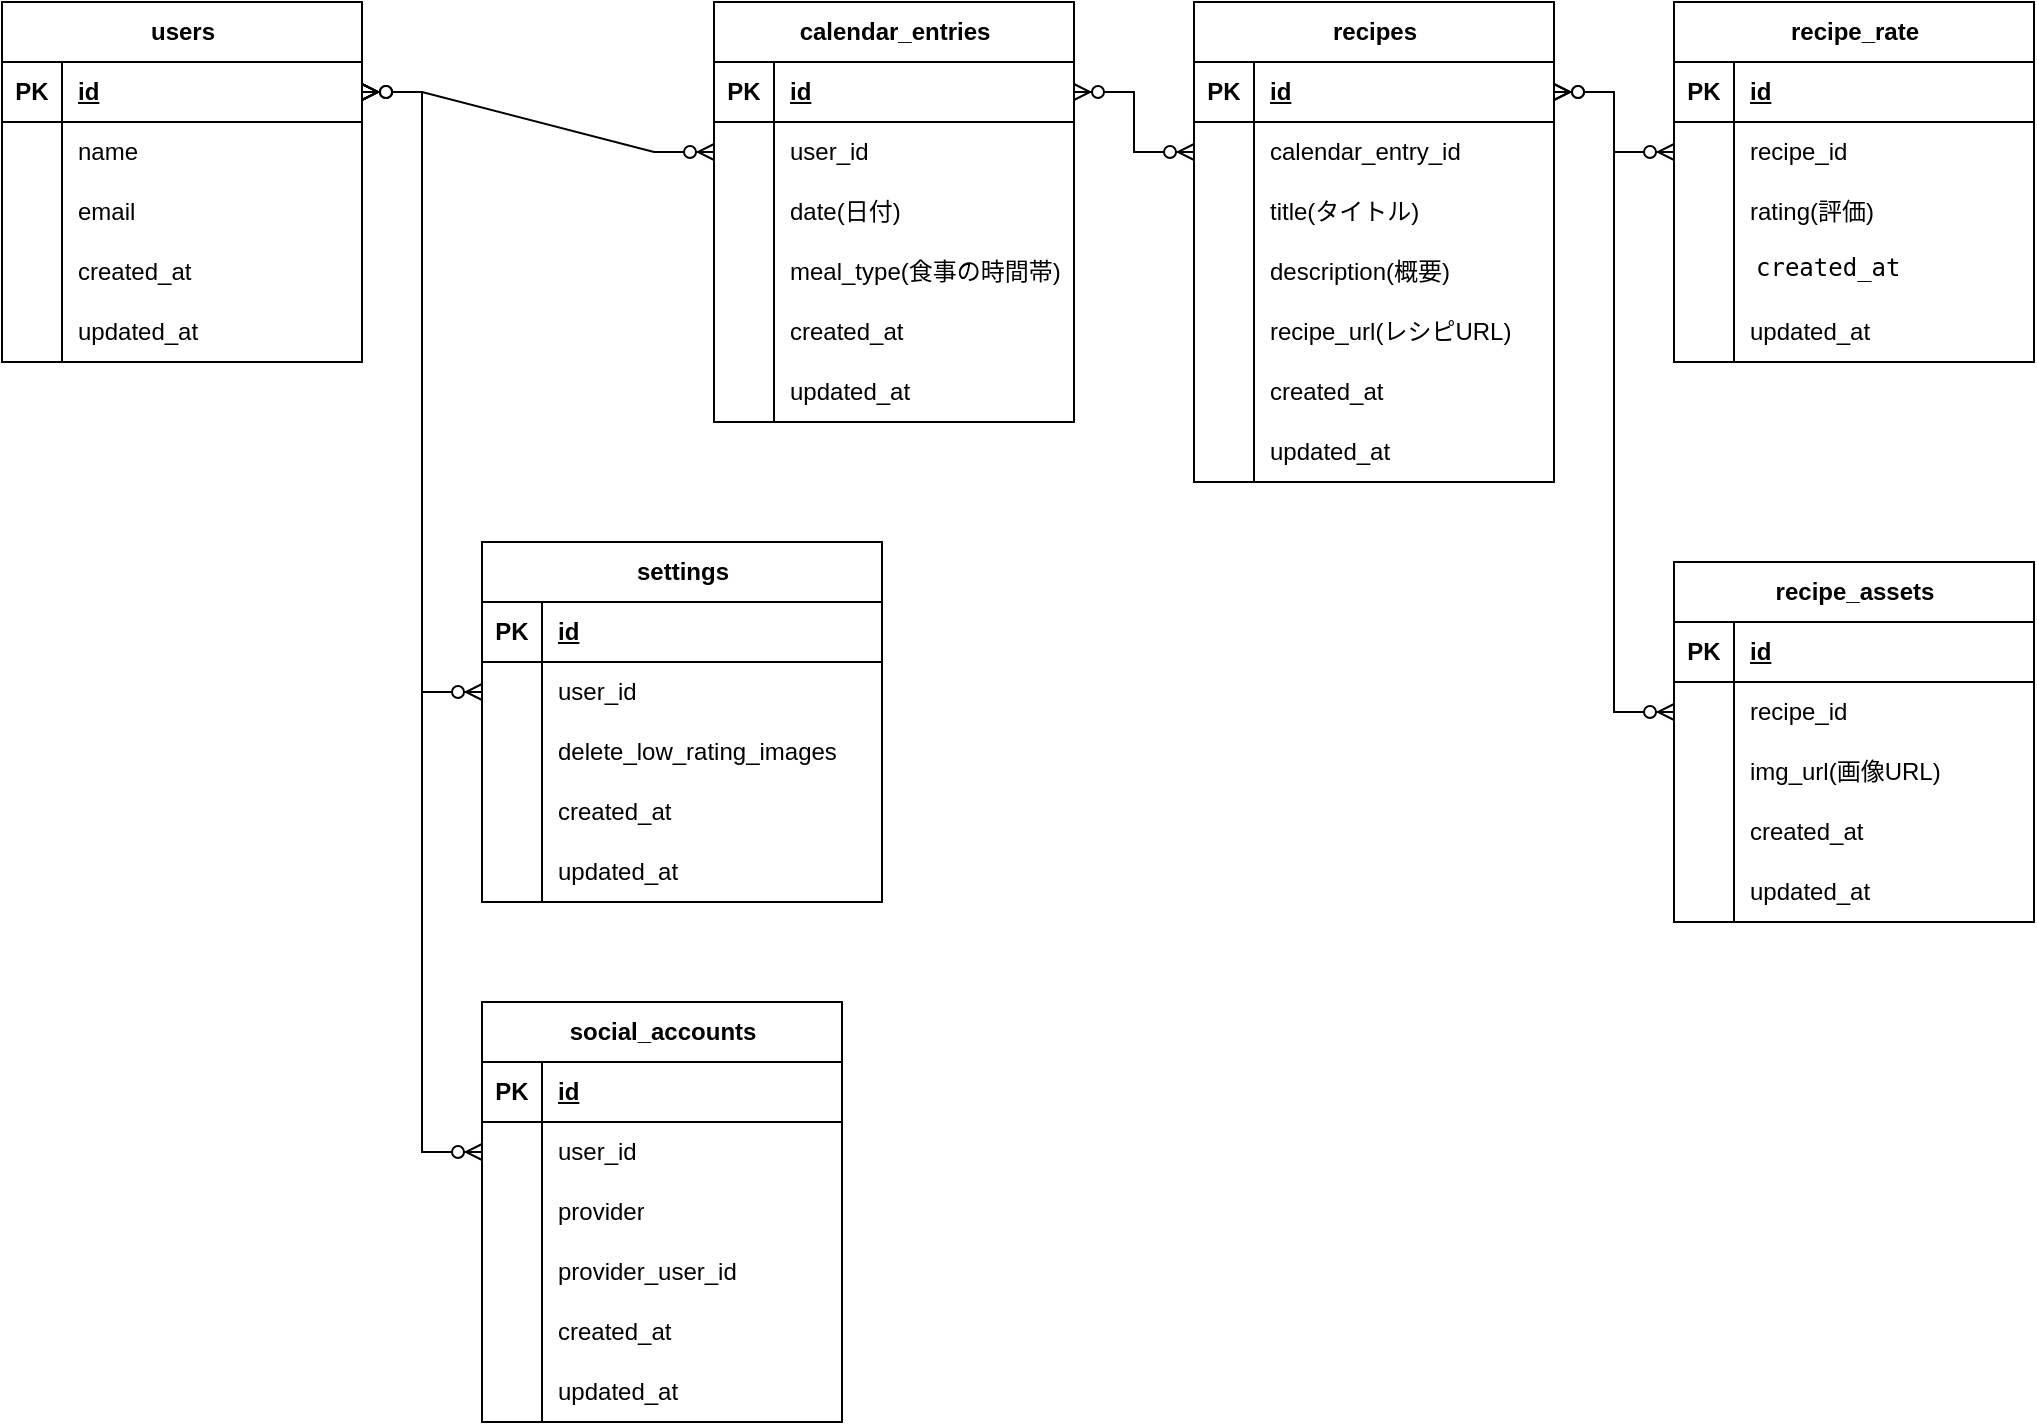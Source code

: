 <mxfile version="26.2.13">
  <diagram id="R2lEEEUBdFMjLlhIrx00" name="Page-1">
    <mxGraphModel dx="1068" dy="616" grid="1" gridSize="10" guides="1" tooltips="1" connect="1" arrows="1" fold="1" page="1" pageScale="1" pageWidth="850" pageHeight="1100" math="0" shadow="0" extFonts="Permanent Marker^https://fonts.googleapis.com/css?family=Permanent+Marker">
      <root>
        <mxCell id="0" />
        <mxCell id="1" parent="0" />
        <mxCell id="o05fqt_hilw1r9YVr8HS-1" value="&lt;font style=&quot;vertical-align: inherit;&quot;&gt;&lt;font style=&quot;vertical-align: inherit;&quot;&gt;users&lt;/font&gt;&lt;/font&gt;" style="shape=table;startSize=30;container=1;collapsible=1;childLayout=tableLayout;fixedRows=1;rowLines=0;fontStyle=1;align=center;resizeLast=1;html=1;" parent="1" vertex="1">
          <mxGeometry x="60" y="140" width="180" height="180" as="geometry" />
        </mxCell>
        <mxCell id="o05fqt_hilw1r9YVr8HS-2" value="" style="shape=tableRow;horizontal=0;startSize=0;swimlaneHead=0;swimlaneBody=0;fillColor=none;collapsible=0;dropTarget=0;points=[[0,0.5],[1,0.5]];portConstraint=eastwest;top=0;left=0;right=0;bottom=1;" parent="o05fqt_hilw1r9YVr8HS-1" vertex="1">
          <mxGeometry y="30" width="180" height="30" as="geometry" />
        </mxCell>
        <mxCell id="o05fqt_hilw1r9YVr8HS-3" value="PK" style="shape=partialRectangle;connectable=0;fillColor=none;top=0;left=0;bottom=0;right=0;fontStyle=1;overflow=hidden;whiteSpace=wrap;html=1;" parent="o05fqt_hilw1r9YVr8HS-2" vertex="1">
          <mxGeometry width="30" height="30" as="geometry">
            <mxRectangle width="30" height="30" as="alternateBounds" />
          </mxGeometry>
        </mxCell>
        <mxCell id="o05fqt_hilw1r9YVr8HS-4" value="&lt;font style=&quot;vertical-align: inherit;&quot;&gt;&lt;font style=&quot;vertical-align: inherit;&quot;&gt;id&lt;/font&gt;&lt;/font&gt;" style="shape=partialRectangle;connectable=0;fillColor=none;top=0;left=0;bottom=0;right=0;align=left;spacingLeft=6;fontStyle=5;overflow=hidden;whiteSpace=wrap;html=1;" parent="o05fqt_hilw1r9YVr8HS-2" vertex="1">
          <mxGeometry x="30" width="150" height="30" as="geometry">
            <mxRectangle width="150" height="30" as="alternateBounds" />
          </mxGeometry>
        </mxCell>
        <mxCell id="o05fqt_hilw1r9YVr8HS-5" value="" style="shape=tableRow;horizontal=0;startSize=0;swimlaneHead=0;swimlaneBody=0;fillColor=none;collapsible=0;dropTarget=0;points=[[0,0.5],[1,0.5]];portConstraint=eastwest;top=0;left=0;right=0;bottom=0;" parent="o05fqt_hilw1r9YVr8HS-1" vertex="1">
          <mxGeometry y="60" width="180" height="30" as="geometry" />
        </mxCell>
        <mxCell id="o05fqt_hilw1r9YVr8HS-6" value="" style="shape=partialRectangle;connectable=0;fillColor=none;top=0;left=0;bottom=0;right=0;editable=1;overflow=hidden;whiteSpace=wrap;html=1;" parent="o05fqt_hilw1r9YVr8HS-5" vertex="1">
          <mxGeometry width="30" height="30" as="geometry">
            <mxRectangle width="30" height="30" as="alternateBounds" />
          </mxGeometry>
        </mxCell>
        <mxCell id="o05fqt_hilw1r9YVr8HS-7" value="&lt;font style=&quot;vertical-align: inherit;&quot;&gt;&lt;font style=&quot;vertical-align: inherit;&quot;&gt;name&lt;/font&gt;&lt;/font&gt;" style="shape=partialRectangle;connectable=0;fillColor=none;top=0;left=0;bottom=0;right=0;align=left;spacingLeft=6;overflow=hidden;whiteSpace=wrap;html=1;" parent="o05fqt_hilw1r9YVr8HS-5" vertex="1">
          <mxGeometry x="30" width="150" height="30" as="geometry">
            <mxRectangle width="150" height="30" as="alternateBounds" />
          </mxGeometry>
        </mxCell>
        <mxCell id="o05fqt_hilw1r9YVr8HS-8" value="" style="shape=tableRow;horizontal=0;startSize=0;swimlaneHead=0;swimlaneBody=0;fillColor=none;collapsible=0;dropTarget=0;points=[[0,0.5],[1,0.5]];portConstraint=eastwest;top=0;left=0;right=0;bottom=0;" parent="o05fqt_hilw1r9YVr8HS-1" vertex="1">
          <mxGeometry y="90" width="180" height="30" as="geometry" />
        </mxCell>
        <mxCell id="o05fqt_hilw1r9YVr8HS-9" value="" style="shape=partialRectangle;connectable=0;fillColor=none;top=0;left=0;bottom=0;right=0;editable=1;overflow=hidden;whiteSpace=wrap;html=1;" parent="o05fqt_hilw1r9YVr8HS-8" vertex="1">
          <mxGeometry width="30" height="30" as="geometry">
            <mxRectangle width="30" height="30" as="alternateBounds" />
          </mxGeometry>
        </mxCell>
        <mxCell id="o05fqt_hilw1r9YVr8HS-10" value="&lt;font style=&quot;vertical-align: inherit;&quot;&gt;&lt;font style=&quot;vertical-align: inherit;&quot;&gt;email&lt;/font&gt;&lt;/font&gt;" style="shape=partialRectangle;connectable=0;fillColor=none;top=0;left=0;bottom=0;right=0;align=left;spacingLeft=6;overflow=hidden;whiteSpace=wrap;html=1;" parent="o05fqt_hilw1r9YVr8HS-8" vertex="1">
          <mxGeometry x="30" width="150" height="30" as="geometry">
            <mxRectangle width="150" height="30" as="alternateBounds" />
          </mxGeometry>
        </mxCell>
        <mxCell id="o05fqt_hilw1r9YVr8HS-11" value="" style="shape=tableRow;horizontal=0;startSize=0;swimlaneHead=0;swimlaneBody=0;fillColor=none;collapsible=0;dropTarget=0;points=[[0,0.5],[1,0.5]];portConstraint=eastwest;top=0;left=0;right=0;bottom=0;" parent="o05fqt_hilw1r9YVr8HS-1" vertex="1">
          <mxGeometry y="120" width="180" height="30" as="geometry" />
        </mxCell>
        <mxCell id="o05fqt_hilw1r9YVr8HS-12" value="" style="shape=partialRectangle;connectable=0;fillColor=none;top=0;left=0;bottom=0;right=0;editable=1;overflow=hidden;whiteSpace=wrap;html=1;" parent="o05fqt_hilw1r9YVr8HS-11" vertex="1">
          <mxGeometry width="30" height="30" as="geometry">
            <mxRectangle width="30" height="30" as="alternateBounds" />
          </mxGeometry>
        </mxCell>
        <mxCell id="o05fqt_hilw1r9YVr8HS-13" value="&lt;font style=&quot;vertical-align: inherit;&quot;&gt;&lt;font style=&quot;vertical-align: inherit;&quot;&gt;created_at&lt;/font&gt;&lt;/font&gt;" style="shape=partialRectangle;connectable=0;fillColor=none;top=0;left=0;bottom=0;right=0;align=left;spacingLeft=6;overflow=hidden;whiteSpace=wrap;html=1;" parent="o05fqt_hilw1r9YVr8HS-11" vertex="1">
          <mxGeometry x="30" width="150" height="30" as="geometry">
            <mxRectangle width="150" height="30" as="alternateBounds" />
          </mxGeometry>
        </mxCell>
        <mxCell id="o05fqt_hilw1r9YVr8HS-27" value="" style="shape=tableRow;horizontal=0;startSize=0;swimlaneHead=0;swimlaneBody=0;fillColor=none;collapsible=0;dropTarget=0;points=[[0,0.5],[1,0.5]];portConstraint=eastwest;top=0;left=0;right=0;bottom=0;" parent="o05fqt_hilw1r9YVr8HS-1" vertex="1">
          <mxGeometry y="150" width="180" height="30" as="geometry" />
        </mxCell>
        <mxCell id="o05fqt_hilw1r9YVr8HS-28" value="" style="shape=partialRectangle;connectable=0;fillColor=none;top=0;left=0;bottom=0;right=0;editable=1;overflow=hidden;whiteSpace=wrap;html=1;" parent="o05fqt_hilw1r9YVr8HS-27" vertex="1">
          <mxGeometry width="30" height="30" as="geometry">
            <mxRectangle width="30" height="30" as="alternateBounds" />
          </mxGeometry>
        </mxCell>
        <mxCell id="o05fqt_hilw1r9YVr8HS-29" value="updated_at" style="shape=partialRectangle;connectable=0;fillColor=none;top=0;left=0;bottom=0;right=0;align=left;spacingLeft=6;overflow=hidden;whiteSpace=wrap;html=1;" parent="o05fqt_hilw1r9YVr8HS-27" vertex="1">
          <mxGeometry x="30" width="150" height="30" as="geometry">
            <mxRectangle width="150" height="30" as="alternateBounds" />
          </mxGeometry>
        </mxCell>
        <mxCell id="o05fqt_hilw1r9YVr8HS-33" value="social_accounts" style="shape=table;startSize=30;container=1;collapsible=1;childLayout=tableLayout;fixedRows=1;rowLines=0;fontStyle=1;align=center;resizeLast=1;html=1;" parent="1" vertex="1">
          <mxGeometry x="300" y="640" width="180" height="210" as="geometry" />
        </mxCell>
        <mxCell id="o05fqt_hilw1r9YVr8HS-34" value="" style="shape=tableRow;horizontal=0;startSize=0;swimlaneHead=0;swimlaneBody=0;fillColor=none;collapsible=0;dropTarget=0;points=[[0,0.5],[1,0.5]];portConstraint=eastwest;top=0;left=0;right=0;bottom=1;" parent="o05fqt_hilw1r9YVr8HS-33" vertex="1">
          <mxGeometry y="30" width="180" height="30" as="geometry" />
        </mxCell>
        <mxCell id="o05fqt_hilw1r9YVr8HS-35" value="PK" style="shape=partialRectangle;connectable=0;fillColor=none;top=0;left=0;bottom=0;right=0;fontStyle=1;overflow=hidden;whiteSpace=wrap;html=1;" parent="o05fqt_hilw1r9YVr8HS-34" vertex="1">
          <mxGeometry width="30" height="30" as="geometry">
            <mxRectangle width="30" height="30" as="alternateBounds" />
          </mxGeometry>
        </mxCell>
        <mxCell id="o05fqt_hilw1r9YVr8HS-36" value="id" style="shape=partialRectangle;connectable=0;fillColor=none;top=0;left=0;bottom=0;right=0;align=left;spacingLeft=6;fontStyle=5;overflow=hidden;whiteSpace=wrap;html=1;" parent="o05fqt_hilw1r9YVr8HS-34" vertex="1">
          <mxGeometry x="30" width="150" height="30" as="geometry">
            <mxRectangle width="150" height="30" as="alternateBounds" />
          </mxGeometry>
        </mxCell>
        <mxCell id="o05fqt_hilw1r9YVr8HS-37" value="" style="shape=tableRow;horizontal=0;startSize=0;swimlaneHead=0;swimlaneBody=0;fillColor=none;collapsible=0;dropTarget=0;points=[[0,0.5],[1,0.5]];portConstraint=eastwest;top=0;left=0;right=0;bottom=0;" parent="o05fqt_hilw1r9YVr8HS-33" vertex="1">
          <mxGeometry y="60" width="180" height="30" as="geometry" />
        </mxCell>
        <mxCell id="o05fqt_hilw1r9YVr8HS-38" value="" style="shape=partialRectangle;connectable=0;fillColor=none;top=0;left=0;bottom=0;right=0;editable=1;overflow=hidden;whiteSpace=wrap;html=1;" parent="o05fqt_hilw1r9YVr8HS-37" vertex="1">
          <mxGeometry width="30" height="30" as="geometry">
            <mxRectangle width="30" height="30" as="alternateBounds" />
          </mxGeometry>
        </mxCell>
        <mxCell id="o05fqt_hilw1r9YVr8HS-39" value="user_id" style="shape=partialRectangle;connectable=0;fillColor=none;top=0;left=0;bottom=0;right=0;align=left;spacingLeft=6;overflow=hidden;whiteSpace=wrap;html=1;" parent="o05fqt_hilw1r9YVr8HS-37" vertex="1">
          <mxGeometry x="30" width="150" height="30" as="geometry">
            <mxRectangle width="150" height="30" as="alternateBounds" />
          </mxGeometry>
        </mxCell>
        <mxCell id="o05fqt_hilw1r9YVr8HS-40" value="" style="shape=tableRow;horizontal=0;startSize=0;swimlaneHead=0;swimlaneBody=0;fillColor=none;collapsible=0;dropTarget=0;points=[[0,0.5],[1,0.5]];portConstraint=eastwest;top=0;left=0;right=0;bottom=0;" parent="o05fqt_hilw1r9YVr8HS-33" vertex="1">
          <mxGeometry y="90" width="180" height="30" as="geometry" />
        </mxCell>
        <mxCell id="o05fqt_hilw1r9YVr8HS-41" value="" style="shape=partialRectangle;connectable=0;fillColor=none;top=0;left=0;bottom=0;right=0;editable=1;overflow=hidden;whiteSpace=wrap;html=1;" parent="o05fqt_hilw1r9YVr8HS-40" vertex="1">
          <mxGeometry width="30" height="30" as="geometry">
            <mxRectangle width="30" height="30" as="alternateBounds" />
          </mxGeometry>
        </mxCell>
        <mxCell id="o05fqt_hilw1r9YVr8HS-42" value="provider" style="shape=partialRectangle;connectable=0;fillColor=none;top=0;left=0;bottom=0;right=0;align=left;spacingLeft=6;overflow=hidden;whiteSpace=wrap;html=1;" parent="o05fqt_hilw1r9YVr8HS-40" vertex="1">
          <mxGeometry x="30" width="150" height="30" as="geometry">
            <mxRectangle width="150" height="30" as="alternateBounds" />
          </mxGeometry>
        </mxCell>
        <mxCell id="o05fqt_hilw1r9YVr8HS-43" value="" style="shape=tableRow;horizontal=0;startSize=0;swimlaneHead=0;swimlaneBody=0;fillColor=none;collapsible=0;dropTarget=0;points=[[0,0.5],[1,0.5]];portConstraint=eastwest;top=0;left=0;right=0;bottom=0;" parent="o05fqt_hilw1r9YVr8HS-33" vertex="1">
          <mxGeometry y="120" width="180" height="30" as="geometry" />
        </mxCell>
        <mxCell id="o05fqt_hilw1r9YVr8HS-44" value="" style="shape=partialRectangle;connectable=0;fillColor=none;top=0;left=0;bottom=0;right=0;editable=1;overflow=hidden;whiteSpace=wrap;html=1;" parent="o05fqt_hilw1r9YVr8HS-43" vertex="1">
          <mxGeometry width="30" height="30" as="geometry">
            <mxRectangle width="30" height="30" as="alternateBounds" />
          </mxGeometry>
        </mxCell>
        <mxCell id="o05fqt_hilw1r9YVr8HS-45" value="provider_user_id" style="shape=partialRectangle;connectable=0;fillColor=none;top=0;left=0;bottom=0;right=0;align=left;spacingLeft=6;overflow=hidden;whiteSpace=wrap;html=1;" parent="o05fqt_hilw1r9YVr8HS-43" vertex="1">
          <mxGeometry x="30" width="150" height="30" as="geometry">
            <mxRectangle width="150" height="30" as="alternateBounds" />
          </mxGeometry>
        </mxCell>
        <mxCell id="o05fqt_hilw1r9YVr8HS-46" value="" style="shape=tableRow;horizontal=0;startSize=0;swimlaneHead=0;swimlaneBody=0;fillColor=none;collapsible=0;dropTarget=0;points=[[0,0.5],[1,0.5]];portConstraint=eastwest;top=0;left=0;right=0;bottom=0;" parent="o05fqt_hilw1r9YVr8HS-33" vertex="1">
          <mxGeometry y="150" width="180" height="30" as="geometry" />
        </mxCell>
        <mxCell id="o05fqt_hilw1r9YVr8HS-47" value="" style="shape=partialRectangle;connectable=0;fillColor=none;top=0;left=0;bottom=0;right=0;editable=1;overflow=hidden;whiteSpace=wrap;html=1;" parent="o05fqt_hilw1r9YVr8HS-46" vertex="1">
          <mxGeometry width="30" height="30" as="geometry">
            <mxRectangle width="30" height="30" as="alternateBounds" />
          </mxGeometry>
        </mxCell>
        <mxCell id="o05fqt_hilw1r9YVr8HS-48" value="created_at" style="shape=partialRectangle;connectable=0;fillColor=none;top=0;left=0;bottom=0;right=0;align=left;spacingLeft=6;overflow=hidden;whiteSpace=wrap;html=1;" parent="o05fqt_hilw1r9YVr8HS-46" vertex="1">
          <mxGeometry x="30" width="150" height="30" as="geometry">
            <mxRectangle width="150" height="30" as="alternateBounds" />
          </mxGeometry>
        </mxCell>
        <mxCell id="o05fqt_hilw1r9YVr8HS-49" value="" style="shape=tableRow;horizontal=0;startSize=0;swimlaneHead=0;swimlaneBody=0;fillColor=none;collapsible=0;dropTarget=0;points=[[0,0.5],[1,0.5]];portConstraint=eastwest;top=0;left=0;right=0;bottom=0;" parent="o05fqt_hilw1r9YVr8HS-33" vertex="1">
          <mxGeometry y="180" width="180" height="30" as="geometry" />
        </mxCell>
        <mxCell id="o05fqt_hilw1r9YVr8HS-50" value="" style="shape=partialRectangle;connectable=0;fillColor=none;top=0;left=0;bottom=0;right=0;editable=1;overflow=hidden;whiteSpace=wrap;html=1;" parent="o05fqt_hilw1r9YVr8HS-49" vertex="1">
          <mxGeometry width="30" height="30" as="geometry">
            <mxRectangle width="30" height="30" as="alternateBounds" />
          </mxGeometry>
        </mxCell>
        <mxCell id="o05fqt_hilw1r9YVr8HS-51" value="updated_at" style="shape=partialRectangle;connectable=0;fillColor=none;top=0;left=0;bottom=0;right=0;align=left;spacingLeft=6;overflow=hidden;whiteSpace=wrap;html=1;" parent="o05fqt_hilw1r9YVr8HS-49" vertex="1">
          <mxGeometry x="30" width="150" height="30" as="geometry">
            <mxRectangle width="150" height="30" as="alternateBounds" />
          </mxGeometry>
        </mxCell>
        <mxCell id="o05fqt_hilw1r9YVr8HS-52" value="calendar_entries" style="shape=table;startSize=30;container=1;collapsible=1;childLayout=tableLayout;fixedRows=1;rowLines=0;fontStyle=1;align=center;resizeLast=1;html=1;" parent="1" vertex="1">
          <mxGeometry x="416" y="140" width="180" height="210" as="geometry" />
        </mxCell>
        <mxCell id="o05fqt_hilw1r9YVr8HS-53" value="" style="shape=tableRow;horizontal=0;startSize=0;swimlaneHead=0;swimlaneBody=0;fillColor=none;collapsible=0;dropTarget=0;points=[[0,0.5],[1,0.5]];portConstraint=eastwest;top=0;left=0;right=0;bottom=1;" parent="o05fqt_hilw1r9YVr8HS-52" vertex="1">
          <mxGeometry y="30" width="180" height="30" as="geometry" />
        </mxCell>
        <mxCell id="o05fqt_hilw1r9YVr8HS-54" value="PK" style="shape=partialRectangle;connectable=0;fillColor=none;top=0;left=0;bottom=0;right=0;fontStyle=1;overflow=hidden;whiteSpace=wrap;html=1;" parent="o05fqt_hilw1r9YVr8HS-53" vertex="1">
          <mxGeometry width="30" height="30" as="geometry">
            <mxRectangle width="30" height="30" as="alternateBounds" />
          </mxGeometry>
        </mxCell>
        <mxCell id="o05fqt_hilw1r9YVr8HS-55" value="id" style="shape=partialRectangle;connectable=0;fillColor=none;top=0;left=0;bottom=0;right=0;align=left;spacingLeft=6;fontStyle=5;overflow=hidden;whiteSpace=wrap;html=1;" parent="o05fqt_hilw1r9YVr8HS-53" vertex="1">
          <mxGeometry x="30" width="150" height="30" as="geometry">
            <mxRectangle width="150" height="30" as="alternateBounds" />
          </mxGeometry>
        </mxCell>
        <mxCell id="o05fqt_hilw1r9YVr8HS-56" value="" style="shape=tableRow;horizontal=0;startSize=0;swimlaneHead=0;swimlaneBody=0;fillColor=none;collapsible=0;dropTarget=0;points=[[0,0.5],[1,0.5]];portConstraint=eastwest;top=0;left=0;right=0;bottom=0;" parent="o05fqt_hilw1r9YVr8HS-52" vertex="1">
          <mxGeometry y="60" width="180" height="30" as="geometry" />
        </mxCell>
        <mxCell id="o05fqt_hilw1r9YVr8HS-57" value="" style="shape=partialRectangle;connectable=0;fillColor=none;top=0;left=0;bottom=0;right=0;editable=1;overflow=hidden;whiteSpace=wrap;html=1;" parent="o05fqt_hilw1r9YVr8HS-56" vertex="1">
          <mxGeometry width="30" height="30" as="geometry">
            <mxRectangle width="30" height="30" as="alternateBounds" />
          </mxGeometry>
        </mxCell>
        <mxCell id="o05fqt_hilw1r9YVr8HS-58" value="user_id" style="shape=partialRectangle;connectable=0;fillColor=none;top=0;left=0;bottom=0;right=0;align=left;spacingLeft=6;overflow=hidden;whiteSpace=wrap;html=1;" parent="o05fqt_hilw1r9YVr8HS-56" vertex="1">
          <mxGeometry x="30" width="150" height="30" as="geometry">
            <mxRectangle width="150" height="30" as="alternateBounds" />
          </mxGeometry>
        </mxCell>
        <mxCell id="o05fqt_hilw1r9YVr8HS-59" value="" style="shape=tableRow;horizontal=0;startSize=0;swimlaneHead=0;swimlaneBody=0;fillColor=none;collapsible=0;dropTarget=0;points=[[0,0.5],[1,0.5]];portConstraint=eastwest;top=0;left=0;right=0;bottom=0;" parent="o05fqt_hilw1r9YVr8HS-52" vertex="1">
          <mxGeometry y="90" width="180" height="30" as="geometry" />
        </mxCell>
        <mxCell id="o05fqt_hilw1r9YVr8HS-60" value="" style="shape=partialRectangle;connectable=0;fillColor=none;top=0;left=0;bottom=0;right=0;editable=1;overflow=hidden;whiteSpace=wrap;html=1;" parent="o05fqt_hilw1r9YVr8HS-59" vertex="1">
          <mxGeometry width="30" height="30" as="geometry">
            <mxRectangle width="30" height="30" as="alternateBounds" />
          </mxGeometry>
        </mxCell>
        <mxCell id="o05fqt_hilw1r9YVr8HS-61" value="date(日付)" style="shape=partialRectangle;connectable=0;fillColor=none;top=0;left=0;bottom=0;right=0;align=left;spacingLeft=6;overflow=hidden;whiteSpace=wrap;html=1;" parent="o05fqt_hilw1r9YVr8HS-59" vertex="1">
          <mxGeometry x="30" width="150" height="30" as="geometry">
            <mxRectangle width="150" height="30" as="alternateBounds" />
          </mxGeometry>
        </mxCell>
        <mxCell id="o05fqt_hilw1r9YVr8HS-62" value="" style="shape=tableRow;horizontal=0;startSize=0;swimlaneHead=0;swimlaneBody=0;fillColor=none;collapsible=0;dropTarget=0;points=[[0,0.5],[1,0.5]];portConstraint=eastwest;top=0;left=0;right=0;bottom=0;" parent="o05fqt_hilw1r9YVr8HS-52" vertex="1">
          <mxGeometry y="120" width="180" height="30" as="geometry" />
        </mxCell>
        <mxCell id="o05fqt_hilw1r9YVr8HS-63" value="" style="shape=partialRectangle;connectable=0;fillColor=none;top=0;left=0;bottom=0;right=0;editable=1;overflow=hidden;whiteSpace=wrap;html=1;" parent="o05fqt_hilw1r9YVr8HS-62" vertex="1">
          <mxGeometry width="30" height="30" as="geometry">
            <mxRectangle width="30" height="30" as="alternateBounds" />
          </mxGeometry>
        </mxCell>
        <mxCell id="o05fqt_hilw1r9YVr8HS-64" value="meal_type(食事の時間帯)" style="shape=partialRectangle;connectable=0;fillColor=none;top=0;left=0;bottom=0;right=0;align=left;spacingLeft=6;overflow=hidden;whiteSpace=wrap;html=1;" parent="o05fqt_hilw1r9YVr8HS-62" vertex="1">
          <mxGeometry x="30" width="150" height="30" as="geometry">
            <mxRectangle width="150" height="30" as="alternateBounds" />
          </mxGeometry>
        </mxCell>
        <mxCell id="o05fqt_hilw1r9YVr8HS-78" value="" style="shape=tableRow;horizontal=0;startSize=0;swimlaneHead=0;swimlaneBody=0;fillColor=none;collapsible=0;dropTarget=0;points=[[0,0.5],[1,0.5]];portConstraint=eastwest;top=0;left=0;right=0;bottom=0;" parent="o05fqt_hilw1r9YVr8HS-52" vertex="1">
          <mxGeometry y="150" width="180" height="30" as="geometry" />
        </mxCell>
        <mxCell id="o05fqt_hilw1r9YVr8HS-79" value="" style="shape=partialRectangle;connectable=0;fillColor=none;top=0;left=0;bottom=0;right=0;editable=1;overflow=hidden;whiteSpace=wrap;html=1;" parent="o05fqt_hilw1r9YVr8HS-78" vertex="1">
          <mxGeometry width="30" height="30" as="geometry">
            <mxRectangle width="30" height="30" as="alternateBounds" />
          </mxGeometry>
        </mxCell>
        <mxCell id="o05fqt_hilw1r9YVr8HS-80" value="created_at" style="shape=partialRectangle;connectable=0;fillColor=none;top=0;left=0;bottom=0;right=0;align=left;spacingLeft=6;overflow=hidden;whiteSpace=wrap;html=1;" parent="o05fqt_hilw1r9YVr8HS-78" vertex="1">
          <mxGeometry x="30" width="150" height="30" as="geometry">
            <mxRectangle width="150" height="30" as="alternateBounds" />
          </mxGeometry>
        </mxCell>
        <mxCell id="o05fqt_hilw1r9YVr8HS-81" value="" style="shape=tableRow;horizontal=0;startSize=0;swimlaneHead=0;swimlaneBody=0;fillColor=none;collapsible=0;dropTarget=0;points=[[0,0.5],[1,0.5]];portConstraint=eastwest;top=0;left=0;right=0;bottom=0;" parent="o05fqt_hilw1r9YVr8HS-52" vertex="1">
          <mxGeometry y="180" width="180" height="30" as="geometry" />
        </mxCell>
        <mxCell id="o05fqt_hilw1r9YVr8HS-82" value="" style="shape=partialRectangle;connectable=0;fillColor=none;top=0;left=0;bottom=0;right=0;editable=1;overflow=hidden;whiteSpace=wrap;html=1;" parent="o05fqt_hilw1r9YVr8HS-81" vertex="1">
          <mxGeometry width="30" height="30" as="geometry">
            <mxRectangle width="30" height="30" as="alternateBounds" />
          </mxGeometry>
        </mxCell>
        <mxCell id="o05fqt_hilw1r9YVr8HS-83" value="updated_at" style="shape=partialRectangle;connectable=0;fillColor=none;top=0;left=0;bottom=0;right=0;align=left;spacingLeft=6;overflow=hidden;whiteSpace=wrap;html=1;" parent="o05fqt_hilw1r9YVr8HS-81" vertex="1">
          <mxGeometry x="30" width="150" height="30" as="geometry">
            <mxRectangle width="150" height="30" as="alternateBounds" />
          </mxGeometry>
        </mxCell>
        <mxCell id="o05fqt_hilw1r9YVr8HS-84" value="recipes" style="shape=table;startSize=30;container=1;collapsible=1;childLayout=tableLayout;fixedRows=1;rowLines=0;fontStyle=1;align=center;resizeLast=1;html=1;" parent="1" vertex="1">
          <mxGeometry x="656" y="140" width="180" height="240" as="geometry" />
        </mxCell>
        <mxCell id="o05fqt_hilw1r9YVr8HS-85" value="" style="shape=tableRow;horizontal=0;startSize=0;swimlaneHead=0;swimlaneBody=0;fillColor=none;collapsible=0;dropTarget=0;points=[[0,0.5],[1,0.5]];portConstraint=eastwest;top=0;left=0;right=0;bottom=1;" parent="o05fqt_hilw1r9YVr8HS-84" vertex="1">
          <mxGeometry y="30" width="180" height="30" as="geometry" />
        </mxCell>
        <mxCell id="o05fqt_hilw1r9YVr8HS-86" value="PK" style="shape=partialRectangle;connectable=0;fillColor=none;top=0;left=0;bottom=0;right=0;fontStyle=1;overflow=hidden;whiteSpace=wrap;html=1;" parent="o05fqt_hilw1r9YVr8HS-85" vertex="1">
          <mxGeometry width="30" height="30" as="geometry">
            <mxRectangle width="30" height="30" as="alternateBounds" />
          </mxGeometry>
        </mxCell>
        <mxCell id="o05fqt_hilw1r9YVr8HS-87" value="id" style="shape=partialRectangle;connectable=0;fillColor=none;top=0;left=0;bottom=0;right=0;align=left;spacingLeft=6;fontStyle=5;overflow=hidden;whiteSpace=wrap;html=1;" parent="o05fqt_hilw1r9YVr8HS-85" vertex="1">
          <mxGeometry x="30" width="150" height="30" as="geometry">
            <mxRectangle width="150" height="30" as="alternateBounds" />
          </mxGeometry>
        </mxCell>
        <mxCell id="o05fqt_hilw1r9YVr8HS-88" value="" style="shape=tableRow;horizontal=0;startSize=0;swimlaneHead=0;swimlaneBody=0;fillColor=none;collapsible=0;dropTarget=0;points=[[0,0.5],[1,0.5]];portConstraint=eastwest;top=0;left=0;right=0;bottom=0;" parent="o05fqt_hilw1r9YVr8HS-84" vertex="1">
          <mxGeometry y="60" width="180" height="30" as="geometry" />
        </mxCell>
        <mxCell id="o05fqt_hilw1r9YVr8HS-89" value="" style="shape=partialRectangle;connectable=0;fillColor=none;top=0;left=0;bottom=0;right=0;editable=1;overflow=hidden;whiteSpace=wrap;html=1;" parent="o05fqt_hilw1r9YVr8HS-88" vertex="1">
          <mxGeometry width="30" height="30" as="geometry">
            <mxRectangle width="30" height="30" as="alternateBounds" />
          </mxGeometry>
        </mxCell>
        <mxCell id="o05fqt_hilw1r9YVr8HS-90" value="calendar_entry_id" style="shape=partialRectangle;connectable=0;fillColor=none;top=0;left=0;bottom=0;right=0;align=left;spacingLeft=6;overflow=hidden;whiteSpace=wrap;html=1;" parent="o05fqt_hilw1r9YVr8HS-88" vertex="1">
          <mxGeometry x="30" width="150" height="30" as="geometry">
            <mxRectangle width="150" height="30" as="alternateBounds" />
          </mxGeometry>
        </mxCell>
        <mxCell id="o05fqt_hilw1r9YVr8HS-91" value="" style="shape=tableRow;horizontal=0;startSize=0;swimlaneHead=0;swimlaneBody=0;fillColor=none;collapsible=0;dropTarget=0;points=[[0,0.5],[1,0.5]];portConstraint=eastwest;top=0;left=0;right=0;bottom=0;" parent="o05fqt_hilw1r9YVr8HS-84" vertex="1">
          <mxGeometry y="90" width="180" height="30" as="geometry" />
        </mxCell>
        <mxCell id="o05fqt_hilw1r9YVr8HS-92" value="" style="shape=partialRectangle;connectable=0;fillColor=none;top=0;left=0;bottom=0;right=0;editable=1;overflow=hidden;whiteSpace=wrap;html=1;" parent="o05fqt_hilw1r9YVr8HS-91" vertex="1">
          <mxGeometry width="30" height="30" as="geometry">
            <mxRectangle width="30" height="30" as="alternateBounds" />
          </mxGeometry>
        </mxCell>
        <mxCell id="o05fqt_hilw1r9YVr8HS-93" value="title(タイトル)" style="shape=partialRectangle;connectable=0;fillColor=none;top=0;left=0;bottom=0;right=0;align=left;spacingLeft=6;overflow=hidden;whiteSpace=wrap;html=1;" parent="o05fqt_hilw1r9YVr8HS-91" vertex="1">
          <mxGeometry x="30" width="150" height="30" as="geometry">
            <mxRectangle width="150" height="30" as="alternateBounds" />
          </mxGeometry>
        </mxCell>
        <mxCell id="o05fqt_hilw1r9YVr8HS-94" value="" style="shape=tableRow;horizontal=0;startSize=0;swimlaneHead=0;swimlaneBody=0;fillColor=none;collapsible=0;dropTarget=0;points=[[0,0.5],[1,0.5]];portConstraint=eastwest;top=0;left=0;right=0;bottom=0;" parent="o05fqt_hilw1r9YVr8HS-84" vertex="1">
          <mxGeometry y="120" width="180" height="30" as="geometry" />
        </mxCell>
        <mxCell id="o05fqt_hilw1r9YVr8HS-95" value="" style="shape=partialRectangle;connectable=0;fillColor=none;top=0;left=0;bottom=0;right=0;editable=1;overflow=hidden;whiteSpace=wrap;html=1;" parent="o05fqt_hilw1r9YVr8HS-94" vertex="1">
          <mxGeometry width="30" height="30" as="geometry">
            <mxRectangle width="30" height="30" as="alternateBounds" />
          </mxGeometry>
        </mxCell>
        <mxCell id="o05fqt_hilw1r9YVr8HS-96" value="description(概要)" style="shape=partialRectangle;connectable=0;fillColor=none;top=0;left=0;bottom=0;right=0;align=left;spacingLeft=6;overflow=hidden;whiteSpace=wrap;html=1;" parent="o05fqt_hilw1r9YVr8HS-94" vertex="1">
          <mxGeometry x="30" width="150" height="30" as="geometry">
            <mxRectangle width="150" height="30" as="alternateBounds" />
          </mxGeometry>
        </mxCell>
        <mxCell id="GAGC5Vpghy7mLV1SGdnX-1" value="" style="shape=tableRow;horizontal=0;startSize=0;swimlaneHead=0;swimlaneBody=0;fillColor=none;collapsible=0;dropTarget=0;points=[[0,0.5],[1,0.5]];portConstraint=eastwest;top=0;left=0;right=0;bottom=0;" parent="o05fqt_hilw1r9YVr8HS-84" vertex="1">
          <mxGeometry y="150" width="180" height="30" as="geometry" />
        </mxCell>
        <mxCell id="GAGC5Vpghy7mLV1SGdnX-2" value="" style="shape=partialRectangle;connectable=0;fillColor=none;top=0;left=0;bottom=0;right=0;editable=1;overflow=hidden;whiteSpace=wrap;html=1;" parent="GAGC5Vpghy7mLV1SGdnX-1" vertex="1">
          <mxGeometry width="30" height="30" as="geometry">
            <mxRectangle width="30" height="30" as="alternateBounds" />
          </mxGeometry>
        </mxCell>
        <mxCell id="GAGC5Vpghy7mLV1SGdnX-3" value="recipe_url(レシピURL)" style="shape=partialRectangle;connectable=0;fillColor=none;top=0;left=0;bottom=0;right=0;align=left;spacingLeft=6;overflow=hidden;whiteSpace=wrap;html=1;" parent="GAGC5Vpghy7mLV1SGdnX-1" vertex="1">
          <mxGeometry x="30" width="150" height="30" as="geometry">
            <mxRectangle width="150" height="30" as="alternateBounds" />
          </mxGeometry>
        </mxCell>
        <mxCell id="o05fqt_hilw1r9YVr8HS-97" value="" style="shape=tableRow;horizontal=0;startSize=0;swimlaneHead=0;swimlaneBody=0;fillColor=none;collapsible=0;dropTarget=0;points=[[0,0.5],[1,0.5]];portConstraint=eastwest;top=0;left=0;right=0;bottom=0;" parent="o05fqt_hilw1r9YVr8HS-84" vertex="1">
          <mxGeometry y="180" width="180" height="30" as="geometry" />
        </mxCell>
        <mxCell id="o05fqt_hilw1r9YVr8HS-98" value="" style="shape=partialRectangle;connectable=0;fillColor=none;top=0;left=0;bottom=0;right=0;editable=1;overflow=hidden;whiteSpace=wrap;html=1;" parent="o05fqt_hilw1r9YVr8HS-97" vertex="1">
          <mxGeometry width="30" height="30" as="geometry">
            <mxRectangle width="30" height="30" as="alternateBounds" />
          </mxGeometry>
        </mxCell>
        <mxCell id="o05fqt_hilw1r9YVr8HS-99" value="created_at" style="shape=partialRectangle;connectable=0;fillColor=none;top=0;left=0;bottom=0;right=0;align=left;spacingLeft=6;overflow=hidden;whiteSpace=wrap;html=1;" parent="o05fqt_hilw1r9YVr8HS-97" vertex="1">
          <mxGeometry x="30" width="150" height="30" as="geometry">
            <mxRectangle width="150" height="30" as="alternateBounds" />
          </mxGeometry>
        </mxCell>
        <mxCell id="o05fqt_hilw1r9YVr8HS-100" value="" style="shape=tableRow;horizontal=0;startSize=0;swimlaneHead=0;swimlaneBody=0;fillColor=none;collapsible=0;dropTarget=0;points=[[0,0.5],[1,0.5]];portConstraint=eastwest;top=0;left=0;right=0;bottom=0;" parent="o05fqt_hilw1r9YVr8HS-84" vertex="1">
          <mxGeometry y="210" width="180" height="30" as="geometry" />
        </mxCell>
        <mxCell id="o05fqt_hilw1r9YVr8HS-101" value="" style="shape=partialRectangle;connectable=0;fillColor=none;top=0;left=0;bottom=0;right=0;editable=1;overflow=hidden;whiteSpace=wrap;html=1;" parent="o05fqt_hilw1r9YVr8HS-100" vertex="1">
          <mxGeometry width="30" height="30" as="geometry">
            <mxRectangle width="30" height="30" as="alternateBounds" />
          </mxGeometry>
        </mxCell>
        <mxCell id="o05fqt_hilw1r9YVr8HS-102" value="updated_at" style="shape=partialRectangle;connectable=0;fillColor=none;top=0;left=0;bottom=0;right=0;align=left;spacingLeft=6;overflow=hidden;whiteSpace=wrap;html=1;" parent="o05fqt_hilw1r9YVr8HS-100" vertex="1">
          <mxGeometry x="30" width="150" height="30" as="geometry">
            <mxRectangle width="150" height="30" as="alternateBounds" />
          </mxGeometry>
        </mxCell>
        <mxCell id="o05fqt_hilw1r9YVr8HS-103" value="recipe_rate" style="shape=table;startSize=30;container=1;collapsible=1;childLayout=tableLayout;fixedRows=1;rowLines=0;fontStyle=1;align=center;resizeLast=1;html=1;" parent="1" vertex="1">
          <mxGeometry x="896" y="140" width="180" height="180" as="geometry" />
        </mxCell>
        <mxCell id="o05fqt_hilw1r9YVr8HS-104" value="" style="shape=tableRow;horizontal=0;startSize=0;swimlaneHead=0;swimlaneBody=0;fillColor=none;collapsible=0;dropTarget=0;points=[[0,0.5],[1,0.5]];portConstraint=eastwest;top=0;left=0;right=0;bottom=1;" parent="o05fqt_hilw1r9YVr8HS-103" vertex="1">
          <mxGeometry y="30" width="180" height="30" as="geometry" />
        </mxCell>
        <mxCell id="o05fqt_hilw1r9YVr8HS-105" value="PK" style="shape=partialRectangle;connectable=0;fillColor=none;top=0;left=0;bottom=0;right=0;fontStyle=1;overflow=hidden;whiteSpace=wrap;html=1;" parent="o05fqt_hilw1r9YVr8HS-104" vertex="1">
          <mxGeometry width="30" height="30" as="geometry">
            <mxRectangle width="30" height="30" as="alternateBounds" />
          </mxGeometry>
        </mxCell>
        <mxCell id="o05fqt_hilw1r9YVr8HS-106" value="id" style="shape=partialRectangle;connectable=0;fillColor=none;top=0;left=0;bottom=0;right=0;align=left;spacingLeft=6;fontStyle=5;overflow=hidden;whiteSpace=wrap;html=1;" parent="o05fqt_hilw1r9YVr8HS-104" vertex="1">
          <mxGeometry x="30" width="150" height="30" as="geometry">
            <mxRectangle width="150" height="30" as="alternateBounds" />
          </mxGeometry>
        </mxCell>
        <mxCell id="o05fqt_hilw1r9YVr8HS-107" value="" style="shape=tableRow;horizontal=0;startSize=0;swimlaneHead=0;swimlaneBody=0;fillColor=none;collapsible=0;dropTarget=0;points=[[0,0.5],[1,0.5]];portConstraint=eastwest;top=0;left=0;right=0;bottom=0;" parent="o05fqt_hilw1r9YVr8HS-103" vertex="1">
          <mxGeometry y="60" width="180" height="30" as="geometry" />
        </mxCell>
        <mxCell id="o05fqt_hilw1r9YVr8HS-108" value="" style="shape=partialRectangle;connectable=0;fillColor=none;top=0;left=0;bottom=0;right=0;editable=1;overflow=hidden;whiteSpace=wrap;html=1;" parent="o05fqt_hilw1r9YVr8HS-107" vertex="1">
          <mxGeometry width="30" height="30" as="geometry">
            <mxRectangle width="30" height="30" as="alternateBounds" />
          </mxGeometry>
        </mxCell>
        <mxCell id="o05fqt_hilw1r9YVr8HS-109" value="recipe_id" style="shape=partialRectangle;connectable=0;fillColor=none;top=0;left=0;bottom=0;right=0;align=left;spacingLeft=6;overflow=hidden;whiteSpace=wrap;html=1;" parent="o05fqt_hilw1r9YVr8HS-107" vertex="1">
          <mxGeometry x="30" width="150" height="30" as="geometry">
            <mxRectangle width="150" height="30" as="alternateBounds" />
          </mxGeometry>
        </mxCell>
        <mxCell id="o05fqt_hilw1r9YVr8HS-110" value="" style="shape=tableRow;horizontal=0;startSize=0;swimlaneHead=0;swimlaneBody=0;fillColor=none;collapsible=0;dropTarget=0;points=[[0,0.5],[1,0.5]];portConstraint=eastwest;top=0;left=0;right=0;bottom=0;" parent="o05fqt_hilw1r9YVr8HS-103" vertex="1">
          <mxGeometry y="90" width="180" height="30" as="geometry" />
        </mxCell>
        <mxCell id="o05fqt_hilw1r9YVr8HS-111" value="" style="shape=partialRectangle;connectable=0;fillColor=none;top=0;left=0;bottom=0;right=0;editable=1;overflow=hidden;whiteSpace=wrap;html=1;" parent="o05fqt_hilw1r9YVr8HS-110" vertex="1">
          <mxGeometry width="30" height="30" as="geometry">
            <mxRectangle width="30" height="30" as="alternateBounds" />
          </mxGeometry>
        </mxCell>
        <mxCell id="o05fqt_hilw1r9YVr8HS-112" value="rating(評価)" style="shape=partialRectangle;connectable=0;fillColor=none;top=0;left=0;bottom=0;right=0;align=left;spacingLeft=6;overflow=hidden;whiteSpace=wrap;html=1;" parent="o05fqt_hilw1r9YVr8HS-110" vertex="1">
          <mxGeometry x="30" width="150" height="30" as="geometry">
            <mxRectangle width="150" height="30" as="alternateBounds" />
          </mxGeometry>
        </mxCell>
        <mxCell id="o05fqt_hilw1r9YVr8HS-116" value="" style="shape=tableRow;horizontal=0;startSize=0;swimlaneHead=0;swimlaneBody=0;fillColor=none;collapsible=0;dropTarget=0;points=[[0,0.5],[1,0.5]];portConstraint=eastwest;top=0;left=0;right=0;bottom=0;" parent="o05fqt_hilw1r9YVr8HS-103" vertex="1">
          <mxGeometry y="120" width="180" height="30" as="geometry" />
        </mxCell>
        <mxCell id="o05fqt_hilw1r9YVr8HS-117" value="" style="shape=partialRectangle;connectable=0;fillColor=none;top=0;left=0;bottom=0;right=0;editable=1;overflow=hidden;whiteSpace=wrap;html=1;" parent="o05fqt_hilw1r9YVr8HS-116" vertex="1">
          <mxGeometry width="30" height="30" as="geometry">
            <mxRectangle width="30" height="30" as="alternateBounds" />
          </mxGeometry>
        </mxCell>
        <mxCell id="o05fqt_hilw1r9YVr8HS-118" value="&lt;table&gt;&lt;tbody&gt;&lt;tr&gt;&lt;td&gt;&lt;code&gt;created_at&lt;/code&gt;&lt;/td&gt;&lt;/tr&gt;&lt;/tbody&gt;&lt;/table&gt;&lt;table&gt;&lt;tbody&gt;&lt;tr&gt;&lt;td&gt;&lt;/td&gt;&lt;/tr&gt;&lt;/tbody&gt;&lt;/table&gt;" style="shape=partialRectangle;connectable=0;fillColor=none;top=0;left=0;bottom=0;right=0;align=left;spacingLeft=6;overflow=hidden;whiteSpace=wrap;html=1;" parent="o05fqt_hilw1r9YVr8HS-116" vertex="1">
          <mxGeometry x="30" width="150" height="30" as="geometry">
            <mxRectangle width="150" height="30" as="alternateBounds" />
          </mxGeometry>
        </mxCell>
        <mxCell id="o05fqt_hilw1r9YVr8HS-119" value="" style="shape=tableRow;horizontal=0;startSize=0;swimlaneHead=0;swimlaneBody=0;fillColor=none;collapsible=0;dropTarget=0;points=[[0,0.5],[1,0.5]];portConstraint=eastwest;top=0;left=0;right=0;bottom=0;" parent="o05fqt_hilw1r9YVr8HS-103" vertex="1">
          <mxGeometry y="150" width="180" height="30" as="geometry" />
        </mxCell>
        <mxCell id="o05fqt_hilw1r9YVr8HS-120" value="" style="shape=partialRectangle;connectable=0;fillColor=none;top=0;left=0;bottom=0;right=0;editable=1;overflow=hidden;whiteSpace=wrap;html=1;" parent="o05fqt_hilw1r9YVr8HS-119" vertex="1">
          <mxGeometry width="30" height="30" as="geometry">
            <mxRectangle width="30" height="30" as="alternateBounds" />
          </mxGeometry>
        </mxCell>
        <mxCell id="o05fqt_hilw1r9YVr8HS-121" value="updated_at" style="shape=partialRectangle;connectable=0;fillColor=none;top=0;left=0;bottom=0;right=0;align=left;spacingLeft=6;overflow=hidden;whiteSpace=wrap;html=1;" parent="o05fqt_hilw1r9YVr8HS-119" vertex="1">
          <mxGeometry x="30" width="150" height="30" as="geometry">
            <mxRectangle width="150" height="30" as="alternateBounds" />
          </mxGeometry>
        </mxCell>
        <mxCell id="o05fqt_hilw1r9YVr8HS-122" value="recipe_assets" style="shape=table;startSize=30;container=1;collapsible=1;childLayout=tableLayout;fixedRows=1;rowLines=0;fontStyle=1;align=center;resizeLast=1;html=1;" parent="1" vertex="1">
          <mxGeometry x="896" y="420" width="180" height="180" as="geometry" />
        </mxCell>
        <mxCell id="o05fqt_hilw1r9YVr8HS-123" value="" style="shape=tableRow;horizontal=0;startSize=0;swimlaneHead=0;swimlaneBody=0;fillColor=none;collapsible=0;dropTarget=0;points=[[0,0.5],[1,0.5]];portConstraint=eastwest;top=0;left=0;right=0;bottom=1;" parent="o05fqt_hilw1r9YVr8HS-122" vertex="1">
          <mxGeometry y="30" width="180" height="30" as="geometry" />
        </mxCell>
        <mxCell id="o05fqt_hilw1r9YVr8HS-124" value="PK" style="shape=partialRectangle;connectable=0;fillColor=none;top=0;left=0;bottom=0;right=0;fontStyle=1;overflow=hidden;whiteSpace=wrap;html=1;" parent="o05fqt_hilw1r9YVr8HS-123" vertex="1">
          <mxGeometry width="30" height="30" as="geometry">
            <mxRectangle width="30" height="30" as="alternateBounds" />
          </mxGeometry>
        </mxCell>
        <mxCell id="o05fqt_hilw1r9YVr8HS-125" value="id" style="shape=partialRectangle;connectable=0;fillColor=none;top=0;left=0;bottom=0;right=0;align=left;spacingLeft=6;fontStyle=5;overflow=hidden;whiteSpace=wrap;html=1;" parent="o05fqt_hilw1r9YVr8HS-123" vertex="1">
          <mxGeometry x="30" width="150" height="30" as="geometry">
            <mxRectangle width="150" height="30" as="alternateBounds" />
          </mxGeometry>
        </mxCell>
        <mxCell id="o05fqt_hilw1r9YVr8HS-126" value="" style="shape=tableRow;horizontal=0;startSize=0;swimlaneHead=0;swimlaneBody=0;fillColor=none;collapsible=0;dropTarget=0;points=[[0,0.5],[1,0.5]];portConstraint=eastwest;top=0;left=0;right=0;bottom=0;" parent="o05fqt_hilw1r9YVr8HS-122" vertex="1">
          <mxGeometry y="60" width="180" height="30" as="geometry" />
        </mxCell>
        <mxCell id="o05fqt_hilw1r9YVr8HS-127" value="" style="shape=partialRectangle;connectable=0;fillColor=none;top=0;left=0;bottom=0;right=0;editable=1;overflow=hidden;whiteSpace=wrap;html=1;" parent="o05fqt_hilw1r9YVr8HS-126" vertex="1">
          <mxGeometry width="30" height="30" as="geometry">
            <mxRectangle width="30" height="30" as="alternateBounds" />
          </mxGeometry>
        </mxCell>
        <mxCell id="o05fqt_hilw1r9YVr8HS-128" value="recipe_id" style="shape=partialRectangle;connectable=0;fillColor=none;top=0;left=0;bottom=0;right=0;align=left;spacingLeft=6;overflow=hidden;whiteSpace=wrap;html=1;" parent="o05fqt_hilw1r9YVr8HS-126" vertex="1">
          <mxGeometry x="30" width="150" height="30" as="geometry">
            <mxRectangle width="150" height="30" as="alternateBounds" />
          </mxGeometry>
        </mxCell>
        <mxCell id="o05fqt_hilw1r9YVr8HS-132" value="" style="shape=tableRow;horizontal=0;startSize=0;swimlaneHead=0;swimlaneBody=0;fillColor=none;collapsible=0;dropTarget=0;points=[[0,0.5],[1,0.5]];portConstraint=eastwest;top=0;left=0;right=0;bottom=0;" parent="o05fqt_hilw1r9YVr8HS-122" vertex="1">
          <mxGeometry y="90" width="180" height="30" as="geometry" />
        </mxCell>
        <mxCell id="o05fqt_hilw1r9YVr8HS-133" value="" style="shape=partialRectangle;connectable=0;fillColor=none;top=0;left=0;bottom=0;right=0;editable=1;overflow=hidden;whiteSpace=wrap;html=1;" parent="o05fqt_hilw1r9YVr8HS-132" vertex="1">
          <mxGeometry width="30" height="30" as="geometry">
            <mxRectangle width="30" height="30" as="alternateBounds" />
          </mxGeometry>
        </mxCell>
        <mxCell id="o05fqt_hilw1r9YVr8HS-134" value="img_url(画像URL)" style="shape=partialRectangle;connectable=0;fillColor=none;top=0;left=0;bottom=0;right=0;align=left;spacingLeft=6;overflow=hidden;whiteSpace=wrap;html=1;" parent="o05fqt_hilw1r9YVr8HS-132" vertex="1">
          <mxGeometry x="30" width="150" height="30" as="geometry">
            <mxRectangle width="150" height="30" as="alternateBounds" />
          </mxGeometry>
        </mxCell>
        <mxCell id="o05fqt_hilw1r9YVr8HS-135" value="" style="shape=tableRow;horizontal=0;startSize=0;swimlaneHead=0;swimlaneBody=0;fillColor=none;collapsible=0;dropTarget=0;points=[[0,0.5],[1,0.5]];portConstraint=eastwest;top=0;left=0;right=0;bottom=0;" parent="o05fqt_hilw1r9YVr8HS-122" vertex="1">
          <mxGeometry y="120" width="180" height="30" as="geometry" />
        </mxCell>
        <mxCell id="o05fqt_hilw1r9YVr8HS-136" value="" style="shape=partialRectangle;connectable=0;fillColor=none;top=0;left=0;bottom=0;right=0;editable=1;overflow=hidden;whiteSpace=wrap;html=1;" parent="o05fqt_hilw1r9YVr8HS-135" vertex="1">
          <mxGeometry width="30" height="30" as="geometry">
            <mxRectangle width="30" height="30" as="alternateBounds" />
          </mxGeometry>
        </mxCell>
        <mxCell id="o05fqt_hilw1r9YVr8HS-137" value="created_at" style="shape=partialRectangle;connectable=0;fillColor=none;top=0;left=0;bottom=0;right=0;align=left;spacingLeft=6;overflow=hidden;whiteSpace=wrap;html=1;" parent="o05fqt_hilw1r9YVr8HS-135" vertex="1">
          <mxGeometry x="30" width="150" height="30" as="geometry">
            <mxRectangle width="150" height="30" as="alternateBounds" />
          </mxGeometry>
        </mxCell>
        <mxCell id="o05fqt_hilw1r9YVr8HS-138" value="" style="shape=tableRow;horizontal=0;startSize=0;swimlaneHead=0;swimlaneBody=0;fillColor=none;collapsible=0;dropTarget=0;points=[[0,0.5],[1,0.5]];portConstraint=eastwest;top=0;left=0;right=0;bottom=0;" parent="o05fqt_hilw1r9YVr8HS-122" vertex="1">
          <mxGeometry y="150" width="180" height="30" as="geometry" />
        </mxCell>
        <mxCell id="o05fqt_hilw1r9YVr8HS-139" value="" style="shape=partialRectangle;connectable=0;fillColor=none;top=0;left=0;bottom=0;right=0;editable=1;overflow=hidden;whiteSpace=wrap;html=1;" parent="o05fqt_hilw1r9YVr8HS-138" vertex="1">
          <mxGeometry width="30" height="30" as="geometry">
            <mxRectangle width="30" height="30" as="alternateBounds" />
          </mxGeometry>
        </mxCell>
        <mxCell id="o05fqt_hilw1r9YVr8HS-140" value="updated_at" style="shape=partialRectangle;connectable=0;fillColor=none;top=0;left=0;bottom=0;right=0;align=left;spacingLeft=6;overflow=hidden;whiteSpace=wrap;html=1;" parent="o05fqt_hilw1r9YVr8HS-138" vertex="1">
          <mxGeometry x="30" width="150" height="30" as="geometry">
            <mxRectangle width="150" height="30" as="alternateBounds" />
          </mxGeometry>
        </mxCell>
        <mxCell id="o05fqt_hilw1r9YVr8HS-141" value="settings" style="shape=table;startSize=30;container=1;collapsible=1;childLayout=tableLayout;fixedRows=1;rowLines=0;fontStyle=1;align=center;resizeLast=1;html=1;" parent="1" vertex="1">
          <mxGeometry x="300" y="410" width="200" height="180" as="geometry" />
        </mxCell>
        <mxCell id="o05fqt_hilw1r9YVr8HS-142" value="" style="shape=tableRow;horizontal=0;startSize=0;swimlaneHead=0;swimlaneBody=0;fillColor=none;collapsible=0;dropTarget=0;points=[[0,0.5],[1,0.5]];portConstraint=eastwest;top=0;left=0;right=0;bottom=1;" parent="o05fqt_hilw1r9YVr8HS-141" vertex="1">
          <mxGeometry y="30" width="200" height="30" as="geometry" />
        </mxCell>
        <mxCell id="o05fqt_hilw1r9YVr8HS-143" value="PK" style="shape=partialRectangle;connectable=0;fillColor=none;top=0;left=0;bottom=0;right=0;fontStyle=1;overflow=hidden;whiteSpace=wrap;html=1;" parent="o05fqt_hilw1r9YVr8HS-142" vertex="1">
          <mxGeometry width="30" height="30" as="geometry">
            <mxRectangle width="30" height="30" as="alternateBounds" />
          </mxGeometry>
        </mxCell>
        <mxCell id="o05fqt_hilw1r9YVr8HS-144" value="id" style="shape=partialRectangle;connectable=0;fillColor=none;top=0;left=0;bottom=0;right=0;align=left;spacingLeft=6;fontStyle=5;overflow=hidden;whiteSpace=wrap;html=1;" parent="o05fqt_hilw1r9YVr8HS-142" vertex="1">
          <mxGeometry x="30" width="170" height="30" as="geometry">
            <mxRectangle width="170" height="30" as="alternateBounds" />
          </mxGeometry>
        </mxCell>
        <mxCell id="o05fqt_hilw1r9YVr8HS-145" value="" style="shape=tableRow;horizontal=0;startSize=0;swimlaneHead=0;swimlaneBody=0;fillColor=none;collapsible=0;dropTarget=0;points=[[0,0.5],[1,0.5]];portConstraint=eastwest;top=0;left=0;right=0;bottom=0;" parent="o05fqt_hilw1r9YVr8HS-141" vertex="1">
          <mxGeometry y="60" width="200" height="30" as="geometry" />
        </mxCell>
        <mxCell id="o05fqt_hilw1r9YVr8HS-146" value="" style="shape=partialRectangle;connectable=0;fillColor=none;top=0;left=0;bottom=0;right=0;editable=1;overflow=hidden;whiteSpace=wrap;html=1;" parent="o05fqt_hilw1r9YVr8HS-145" vertex="1">
          <mxGeometry width="30" height="30" as="geometry">
            <mxRectangle width="30" height="30" as="alternateBounds" />
          </mxGeometry>
        </mxCell>
        <mxCell id="o05fqt_hilw1r9YVr8HS-147" value="user_id" style="shape=partialRectangle;connectable=0;fillColor=none;top=0;left=0;bottom=0;right=0;align=left;spacingLeft=6;overflow=hidden;whiteSpace=wrap;html=1;" parent="o05fqt_hilw1r9YVr8HS-145" vertex="1">
          <mxGeometry x="30" width="170" height="30" as="geometry">
            <mxRectangle width="170" height="30" as="alternateBounds" />
          </mxGeometry>
        </mxCell>
        <mxCell id="o05fqt_hilw1r9YVr8HS-148" value="" style="shape=tableRow;horizontal=0;startSize=0;swimlaneHead=0;swimlaneBody=0;fillColor=none;collapsible=0;dropTarget=0;points=[[0,0.5],[1,0.5]];portConstraint=eastwest;top=0;left=0;right=0;bottom=0;" parent="o05fqt_hilw1r9YVr8HS-141" vertex="1">
          <mxGeometry y="90" width="200" height="30" as="geometry" />
        </mxCell>
        <mxCell id="o05fqt_hilw1r9YVr8HS-149" value="" style="shape=partialRectangle;connectable=0;fillColor=none;top=0;left=0;bottom=0;right=0;editable=1;overflow=hidden;whiteSpace=wrap;html=1;" parent="o05fqt_hilw1r9YVr8HS-148" vertex="1">
          <mxGeometry width="30" height="30" as="geometry">
            <mxRectangle width="30" height="30" as="alternateBounds" />
          </mxGeometry>
        </mxCell>
        <mxCell id="o05fqt_hilw1r9YVr8HS-150" value="delete_low_rating_images" style="shape=partialRectangle;connectable=0;fillColor=none;top=0;left=0;bottom=0;right=0;align=left;spacingLeft=6;overflow=hidden;whiteSpace=wrap;html=1;" parent="o05fqt_hilw1r9YVr8HS-148" vertex="1">
          <mxGeometry x="30" width="170" height="30" as="geometry">
            <mxRectangle width="170" height="30" as="alternateBounds" />
          </mxGeometry>
        </mxCell>
        <mxCell id="o05fqt_hilw1r9YVr8HS-151" value="" style="shape=tableRow;horizontal=0;startSize=0;swimlaneHead=0;swimlaneBody=0;fillColor=none;collapsible=0;dropTarget=0;points=[[0,0.5],[1,0.5]];portConstraint=eastwest;top=0;left=0;right=0;bottom=0;" parent="o05fqt_hilw1r9YVr8HS-141" vertex="1">
          <mxGeometry y="120" width="200" height="30" as="geometry" />
        </mxCell>
        <mxCell id="o05fqt_hilw1r9YVr8HS-152" value="" style="shape=partialRectangle;connectable=0;fillColor=none;top=0;left=0;bottom=0;right=0;editable=1;overflow=hidden;whiteSpace=wrap;html=1;" parent="o05fqt_hilw1r9YVr8HS-151" vertex="1">
          <mxGeometry width="30" height="30" as="geometry">
            <mxRectangle width="30" height="30" as="alternateBounds" />
          </mxGeometry>
        </mxCell>
        <mxCell id="o05fqt_hilw1r9YVr8HS-153" value="created_at" style="shape=partialRectangle;connectable=0;fillColor=none;top=0;left=0;bottom=0;right=0;align=left;spacingLeft=6;overflow=hidden;whiteSpace=wrap;html=1;" parent="o05fqt_hilw1r9YVr8HS-151" vertex="1">
          <mxGeometry x="30" width="170" height="30" as="geometry">
            <mxRectangle width="170" height="30" as="alternateBounds" />
          </mxGeometry>
        </mxCell>
        <mxCell id="o05fqt_hilw1r9YVr8HS-154" value="" style="shape=tableRow;horizontal=0;startSize=0;swimlaneHead=0;swimlaneBody=0;fillColor=none;collapsible=0;dropTarget=0;points=[[0,0.5],[1,0.5]];portConstraint=eastwest;top=0;left=0;right=0;bottom=0;" parent="o05fqt_hilw1r9YVr8HS-141" vertex="1">
          <mxGeometry y="150" width="200" height="30" as="geometry" />
        </mxCell>
        <mxCell id="o05fqt_hilw1r9YVr8HS-155" value="" style="shape=partialRectangle;connectable=0;fillColor=none;top=0;left=0;bottom=0;right=0;editable=1;overflow=hidden;whiteSpace=wrap;html=1;" parent="o05fqt_hilw1r9YVr8HS-154" vertex="1">
          <mxGeometry width="30" height="30" as="geometry">
            <mxRectangle width="30" height="30" as="alternateBounds" />
          </mxGeometry>
        </mxCell>
        <mxCell id="o05fqt_hilw1r9YVr8HS-156" value="updated_at" style="shape=partialRectangle;connectable=0;fillColor=none;top=0;left=0;bottom=0;right=0;align=left;spacingLeft=6;overflow=hidden;whiteSpace=wrap;html=1;" parent="o05fqt_hilw1r9YVr8HS-154" vertex="1">
          <mxGeometry x="30" width="170" height="30" as="geometry">
            <mxRectangle width="170" height="30" as="alternateBounds" />
          </mxGeometry>
        </mxCell>
        <mxCell id="o05fqt_hilw1r9YVr8HS-157" value="" style="edgeStyle=entityRelationEdgeStyle;fontSize=12;html=1;endArrow=ERzeroToMany;endFill=1;startArrow=ERzeroToMany;rounded=0;entryX=0;entryY=0.5;entryDx=0;entryDy=0;exitX=1;exitY=0.5;exitDx=0;exitDy=0;" parent="1" source="o05fqt_hilw1r9YVr8HS-2" target="o05fqt_hilw1r9YVr8HS-37" edge="1">
          <mxGeometry width="100" height="100" relative="1" as="geometry">
            <mxPoint x="240" y="180" as="sourcePoint" />
            <mxPoint x="340" y="80" as="targetPoint" />
            <Array as="points">
              <mxPoint x="240" y="340" />
              <mxPoint x="230" y="330" />
            </Array>
          </mxGeometry>
        </mxCell>
        <mxCell id="o05fqt_hilw1r9YVr8HS-158" value="" style="edgeStyle=entityRelationEdgeStyle;fontSize=12;html=1;endArrow=ERzeroToMany;endFill=1;startArrow=ERzeroToMany;rounded=0;entryX=0;entryY=0.5;entryDx=0;entryDy=0;exitX=1;exitY=0.5;exitDx=0;exitDy=0;" parent="1" source="o05fqt_hilw1r9YVr8HS-2" target="o05fqt_hilw1r9YVr8HS-145" edge="1">
          <mxGeometry width="100" height="100" relative="1" as="geometry">
            <mxPoint x="240" y="174" as="sourcePoint" />
            <mxPoint x="320" y="185" as="targetPoint" />
            <Array as="points">
              <mxPoint x="250" y="160" />
              <mxPoint x="540" y="180" />
              <mxPoint x="380" y="150" />
              <mxPoint x="430" y="210" />
              <mxPoint x="450" y="195" />
              <mxPoint x="510" y="230" />
              <mxPoint x="510" y="160" />
            </Array>
          </mxGeometry>
        </mxCell>
        <mxCell id="o05fqt_hilw1r9YVr8HS-160" value="" style="edgeStyle=entityRelationEdgeStyle;fontSize=12;html=1;endArrow=ERzeroToMany;endFill=1;startArrow=ERzeroToMany;rounded=0;entryDx=0;entryDy=0;exitDx=0;exitDy=0;entryX=1;entryY=0.5;exitX=0;exitY=0.5;" parent="1" source="o05fqt_hilw1r9YVr8HS-56" target="o05fqt_hilw1r9YVr8HS-2" edge="1">
          <mxGeometry width="100" height="100" relative="1" as="geometry">
            <mxPoint x="187.76" y="371.44" as="sourcePoint" />
            <mxPoint x="87.76" y="471.44" as="targetPoint" />
          </mxGeometry>
        </mxCell>
        <mxCell id="o05fqt_hilw1r9YVr8HS-161" value="" style="edgeStyle=entityRelationEdgeStyle;fontSize=12;html=1;endArrow=ERzeroToMany;endFill=1;startArrow=ERzeroToMany;rounded=0;exitX=1;exitY=0.5;exitDx=0;exitDy=0;entryX=0;entryY=0.5;entryDx=0;entryDy=0;" parent="1" source="o05fqt_hilw1r9YVr8HS-53" target="o05fqt_hilw1r9YVr8HS-88" edge="1">
          <mxGeometry width="100" height="100" relative="1" as="geometry">
            <mxPoint x="380" y="510" as="sourcePoint" />
            <mxPoint x="480" y="410" as="targetPoint" />
            <Array as="points">
              <mxPoint x="290" y="590" />
            </Array>
          </mxGeometry>
        </mxCell>
        <mxCell id="o05fqt_hilw1r9YVr8HS-162" value="" style="edgeStyle=entityRelationEdgeStyle;fontSize=12;html=1;endArrow=ERzeroToMany;endFill=1;startArrow=ERzeroToMany;rounded=0;exitX=1;exitY=0.5;exitDx=0;exitDy=0;entryX=0;entryY=0.5;entryDx=0;entryDy=0;" parent="1" source="o05fqt_hilw1r9YVr8HS-85" target="o05fqt_hilw1r9YVr8HS-107" edge="1">
          <mxGeometry width="100" height="100" relative="1" as="geometry">
            <mxPoint x="540" y="530" as="sourcePoint" />
            <mxPoint x="640" y="430" as="targetPoint" />
          </mxGeometry>
        </mxCell>
        <mxCell id="o05fqt_hilw1r9YVr8HS-163" value="" style="edgeStyle=entityRelationEdgeStyle;fontSize=12;html=1;endArrow=ERzeroToMany;endFill=1;startArrow=ERzeroToMany;rounded=0;entryX=0;entryY=0.5;entryDx=0;entryDy=0;exitX=1;exitY=0.5;exitDx=0;exitDy=0;" parent="1" source="o05fqt_hilw1r9YVr8HS-85" target="o05fqt_hilw1r9YVr8HS-126" edge="1">
          <mxGeometry width="100" height="100" relative="1" as="geometry">
            <mxPoint x="500" y="575" as="sourcePoint" />
            <mxPoint x="600" y="475" as="targetPoint" />
          </mxGeometry>
        </mxCell>
      </root>
    </mxGraphModel>
  </diagram>
</mxfile>
